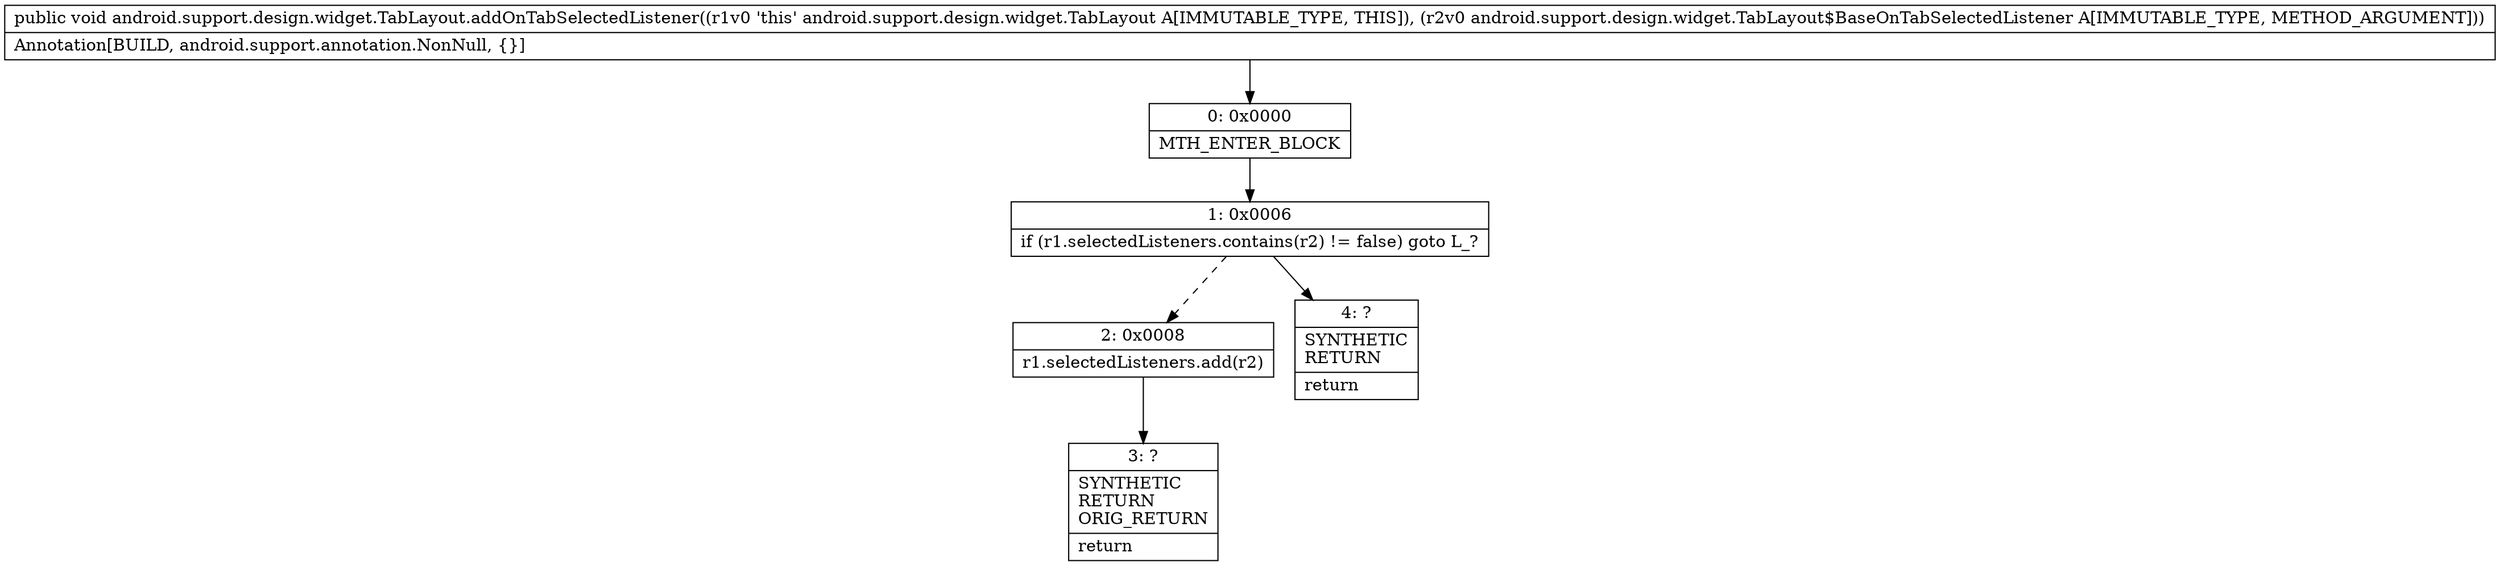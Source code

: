 digraph "CFG forandroid.support.design.widget.TabLayout.addOnTabSelectedListener(Landroid\/support\/design\/widget\/TabLayout$BaseOnTabSelectedListener;)V" {
Node_0 [shape=record,label="{0\:\ 0x0000|MTH_ENTER_BLOCK\l}"];
Node_1 [shape=record,label="{1\:\ 0x0006|if (r1.selectedListeners.contains(r2) != false) goto L_?\l}"];
Node_2 [shape=record,label="{2\:\ 0x0008|r1.selectedListeners.add(r2)\l}"];
Node_3 [shape=record,label="{3\:\ ?|SYNTHETIC\lRETURN\lORIG_RETURN\l|return\l}"];
Node_4 [shape=record,label="{4\:\ ?|SYNTHETIC\lRETURN\l|return\l}"];
MethodNode[shape=record,label="{public void android.support.design.widget.TabLayout.addOnTabSelectedListener((r1v0 'this' android.support.design.widget.TabLayout A[IMMUTABLE_TYPE, THIS]), (r2v0 android.support.design.widget.TabLayout$BaseOnTabSelectedListener A[IMMUTABLE_TYPE, METHOD_ARGUMENT]))  | Annotation[BUILD, android.support.annotation.NonNull, \{\}]\l}"];
MethodNode -> Node_0;
Node_0 -> Node_1;
Node_1 -> Node_2[style=dashed];
Node_1 -> Node_4;
Node_2 -> Node_3;
}

